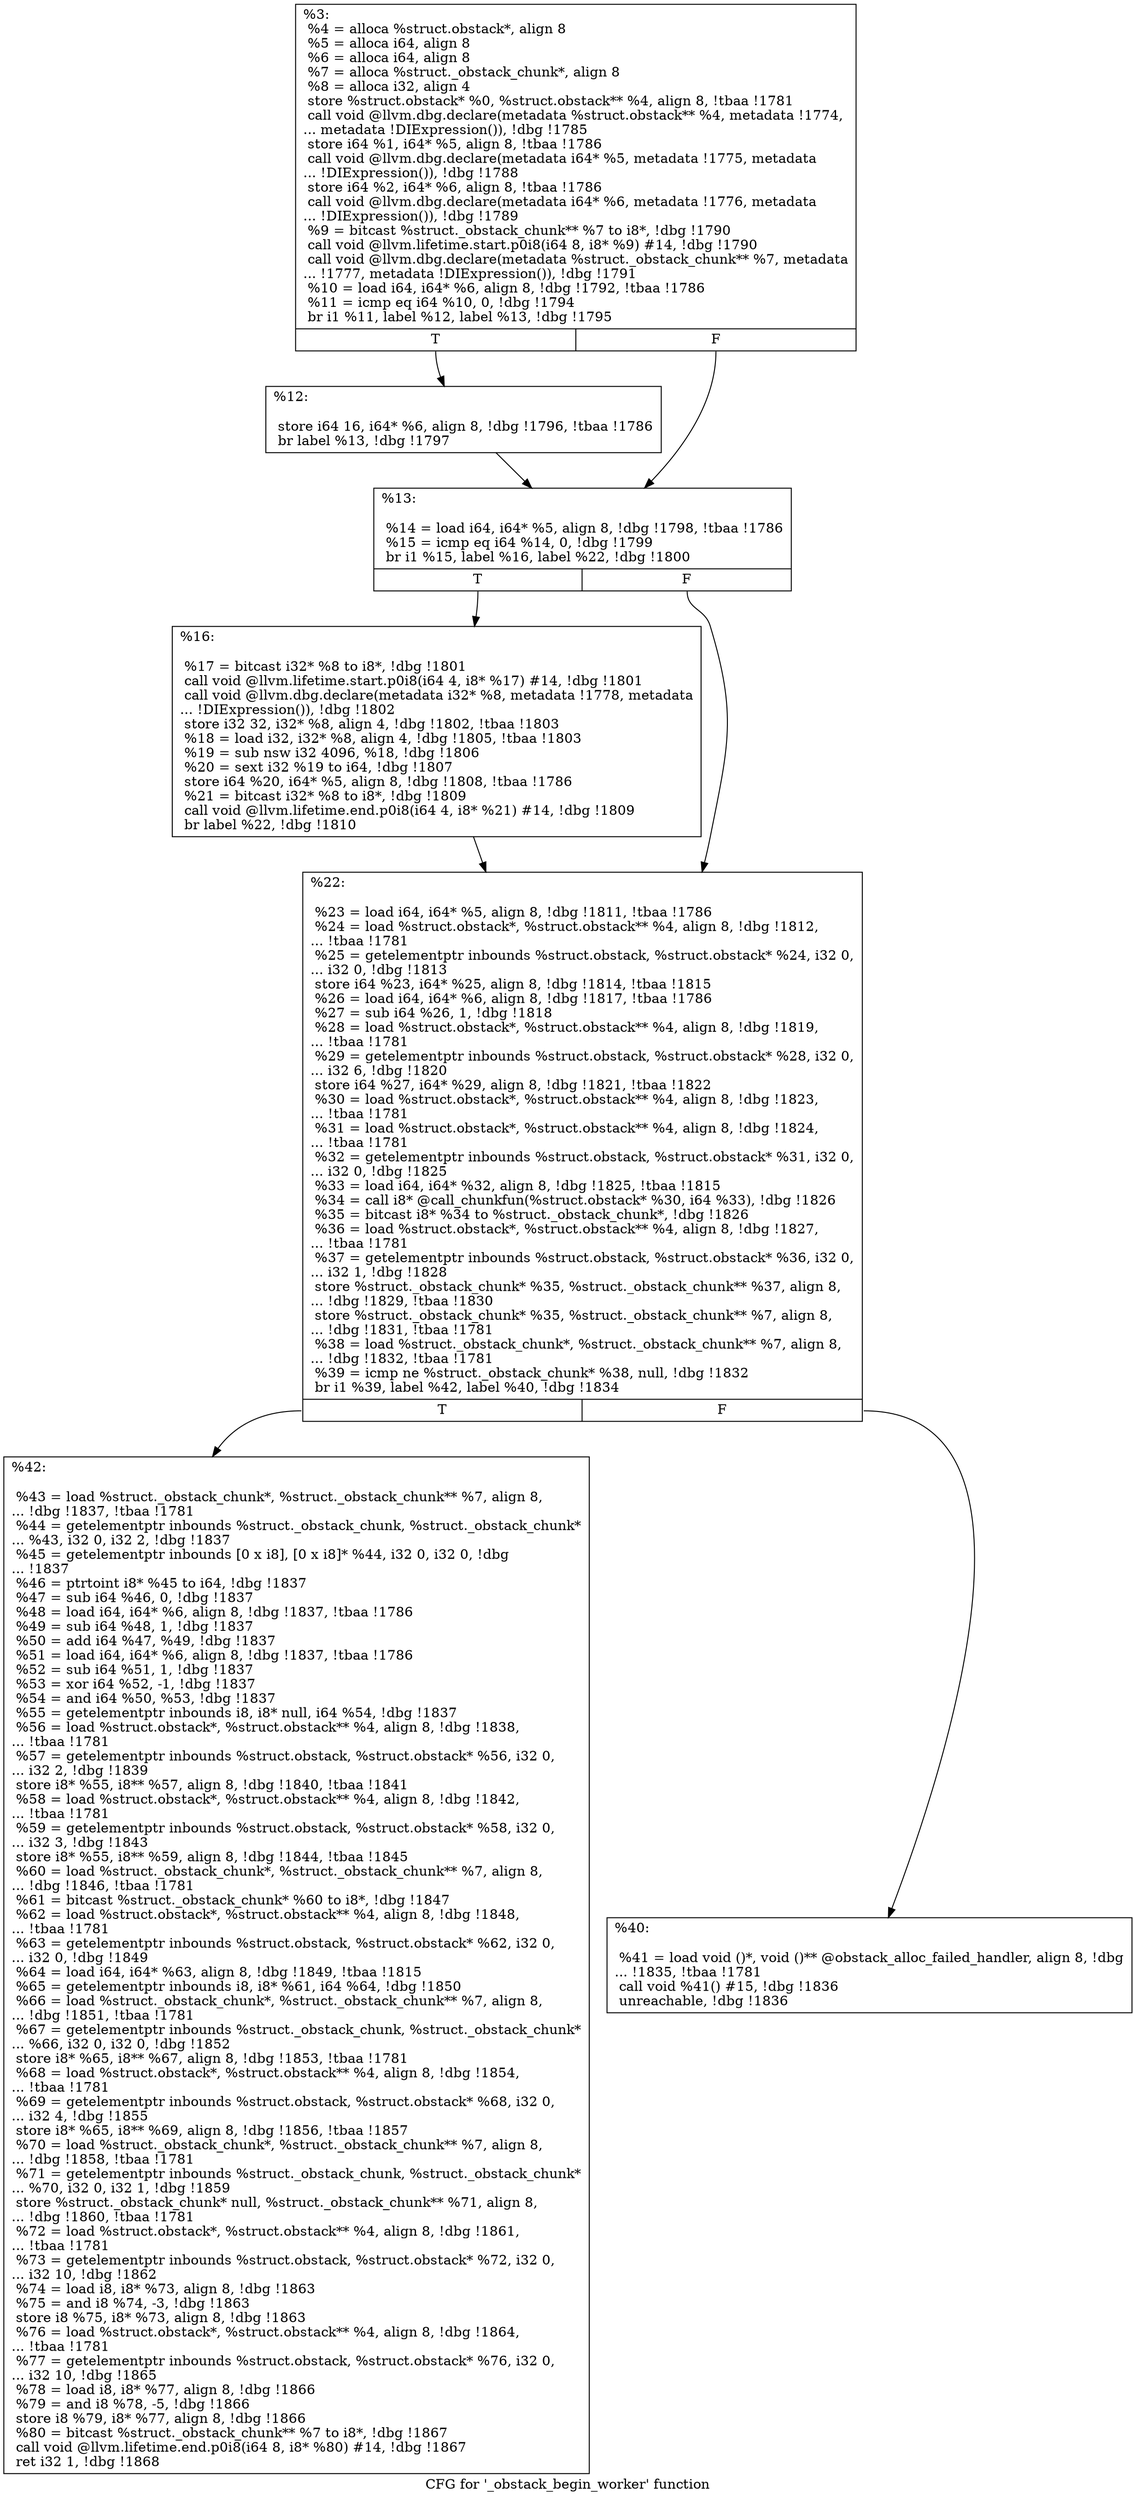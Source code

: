 digraph "CFG for '_obstack_begin_worker' function" {
	label="CFG for '_obstack_begin_worker' function";

	Node0x23336f0 [shape=record,label="{%3:\l  %4 = alloca %struct.obstack*, align 8\l  %5 = alloca i64, align 8\l  %6 = alloca i64, align 8\l  %7 = alloca %struct._obstack_chunk*, align 8\l  %8 = alloca i32, align 4\l  store %struct.obstack* %0, %struct.obstack** %4, align 8, !tbaa !1781\l  call void @llvm.dbg.declare(metadata %struct.obstack** %4, metadata !1774,\l... metadata !DIExpression()), !dbg !1785\l  store i64 %1, i64* %5, align 8, !tbaa !1786\l  call void @llvm.dbg.declare(metadata i64* %5, metadata !1775, metadata\l... !DIExpression()), !dbg !1788\l  store i64 %2, i64* %6, align 8, !tbaa !1786\l  call void @llvm.dbg.declare(metadata i64* %6, metadata !1776, metadata\l... !DIExpression()), !dbg !1789\l  %9 = bitcast %struct._obstack_chunk** %7 to i8*, !dbg !1790\l  call void @llvm.lifetime.start.p0i8(i64 8, i8* %9) #14, !dbg !1790\l  call void @llvm.dbg.declare(metadata %struct._obstack_chunk** %7, metadata\l... !1777, metadata !DIExpression()), !dbg !1791\l  %10 = load i64, i64* %6, align 8, !dbg !1792, !tbaa !1786\l  %11 = icmp eq i64 %10, 0, !dbg !1794\l  br i1 %11, label %12, label %13, !dbg !1795\l|{<s0>T|<s1>F}}"];
	Node0x23336f0:s0 -> Node0x2335510;
	Node0x23336f0:s1 -> Node0x2335560;
	Node0x2335510 [shape=record,label="{%12:\l\l  store i64 16, i64* %6, align 8, !dbg !1796, !tbaa !1786\l  br label %13, !dbg !1797\l}"];
	Node0x2335510 -> Node0x2335560;
	Node0x2335560 [shape=record,label="{%13:\l\l  %14 = load i64, i64* %5, align 8, !dbg !1798, !tbaa !1786\l  %15 = icmp eq i64 %14, 0, !dbg !1799\l  br i1 %15, label %16, label %22, !dbg !1800\l|{<s0>T|<s1>F}}"];
	Node0x2335560:s0 -> Node0x23355b0;
	Node0x2335560:s1 -> Node0x2335600;
	Node0x23355b0 [shape=record,label="{%16:\l\l  %17 = bitcast i32* %8 to i8*, !dbg !1801\l  call void @llvm.lifetime.start.p0i8(i64 4, i8* %17) #14, !dbg !1801\l  call void @llvm.dbg.declare(metadata i32* %8, metadata !1778, metadata\l... !DIExpression()), !dbg !1802\l  store i32 32, i32* %8, align 4, !dbg !1802, !tbaa !1803\l  %18 = load i32, i32* %8, align 4, !dbg !1805, !tbaa !1803\l  %19 = sub nsw i32 4096, %18, !dbg !1806\l  %20 = sext i32 %19 to i64, !dbg !1807\l  store i64 %20, i64* %5, align 8, !dbg !1808, !tbaa !1786\l  %21 = bitcast i32* %8 to i8*, !dbg !1809\l  call void @llvm.lifetime.end.p0i8(i64 4, i8* %21) #14, !dbg !1809\l  br label %22, !dbg !1810\l}"];
	Node0x23355b0 -> Node0x2335600;
	Node0x2335600 [shape=record,label="{%22:\l\l  %23 = load i64, i64* %5, align 8, !dbg !1811, !tbaa !1786\l  %24 = load %struct.obstack*, %struct.obstack** %4, align 8, !dbg !1812,\l... !tbaa !1781\l  %25 = getelementptr inbounds %struct.obstack, %struct.obstack* %24, i32 0,\l... i32 0, !dbg !1813\l  store i64 %23, i64* %25, align 8, !dbg !1814, !tbaa !1815\l  %26 = load i64, i64* %6, align 8, !dbg !1817, !tbaa !1786\l  %27 = sub i64 %26, 1, !dbg !1818\l  %28 = load %struct.obstack*, %struct.obstack** %4, align 8, !dbg !1819,\l... !tbaa !1781\l  %29 = getelementptr inbounds %struct.obstack, %struct.obstack* %28, i32 0,\l... i32 6, !dbg !1820\l  store i64 %27, i64* %29, align 8, !dbg !1821, !tbaa !1822\l  %30 = load %struct.obstack*, %struct.obstack** %4, align 8, !dbg !1823,\l... !tbaa !1781\l  %31 = load %struct.obstack*, %struct.obstack** %4, align 8, !dbg !1824,\l... !tbaa !1781\l  %32 = getelementptr inbounds %struct.obstack, %struct.obstack* %31, i32 0,\l... i32 0, !dbg !1825\l  %33 = load i64, i64* %32, align 8, !dbg !1825, !tbaa !1815\l  %34 = call i8* @call_chunkfun(%struct.obstack* %30, i64 %33), !dbg !1826\l  %35 = bitcast i8* %34 to %struct._obstack_chunk*, !dbg !1826\l  %36 = load %struct.obstack*, %struct.obstack** %4, align 8, !dbg !1827,\l... !tbaa !1781\l  %37 = getelementptr inbounds %struct.obstack, %struct.obstack* %36, i32 0,\l... i32 1, !dbg !1828\l  store %struct._obstack_chunk* %35, %struct._obstack_chunk** %37, align 8,\l... !dbg !1829, !tbaa !1830\l  store %struct._obstack_chunk* %35, %struct._obstack_chunk** %7, align 8,\l... !dbg !1831, !tbaa !1781\l  %38 = load %struct._obstack_chunk*, %struct._obstack_chunk** %7, align 8,\l... !dbg !1832, !tbaa !1781\l  %39 = icmp ne %struct._obstack_chunk* %38, null, !dbg !1832\l  br i1 %39, label %42, label %40, !dbg !1834\l|{<s0>T|<s1>F}}"];
	Node0x2335600:s0 -> Node0x23356a0;
	Node0x2335600:s1 -> Node0x2335650;
	Node0x2335650 [shape=record,label="{%40:\l\l  %41 = load void ()*, void ()** @obstack_alloc_failed_handler, align 8, !dbg\l... !1835, !tbaa !1781\l  call void %41() #15, !dbg !1836\l  unreachable, !dbg !1836\l}"];
	Node0x23356a0 [shape=record,label="{%42:\l\l  %43 = load %struct._obstack_chunk*, %struct._obstack_chunk** %7, align 8,\l... !dbg !1837, !tbaa !1781\l  %44 = getelementptr inbounds %struct._obstack_chunk, %struct._obstack_chunk*\l... %43, i32 0, i32 2, !dbg !1837\l  %45 = getelementptr inbounds [0 x i8], [0 x i8]* %44, i32 0, i32 0, !dbg\l... !1837\l  %46 = ptrtoint i8* %45 to i64, !dbg !1837\l  %47 = sub i64 %46, 0, !dbg !1837\l  %48 = load i64, i64* %6, align 8, !dbg !1837, !tbaa !1786\l  %49 = sub i64 %48, 1, !dbg !1837\l  %50 = add i64 %47, %49, !dbg !1837\l  %51 = load i64, i64* %6, align 8, !dbg !1837, !tbaa !1786\l  %52 = sub i64 %51, 1, !dbg !1837\l  %53 = xor i64 %52, -1, !dbg !1837\l  %54 = and i64 %50, %53, !dbg !1837\l  %55 = getelementptr inbounds i8, i8* null, i64 %54, !dbg !1837\l  %56 = load %struct.obstack*, %struct.obstack** %4, align 8, !dbg !1838,\l... !tbaa !1781\l  %57 = getelementptr inbounds %struct.obstack, %struct.obstack* %56, i32 0,\l... i32 2, !dbg !1839\l  store i8* %55, i8** %57, align 8, !dbg !1840, !tbaa !1841\l  %58 = load %struct.obstack*, %struct.obstack** %4, align 8, !dbg !1842,\l... !tbaa !1781\l  %59 = getelementptr inbounds %struct.obstack, %struct.obstack* %58, i32 0,\l... i32 3, !dbg !1843\l  store i8* %55, i8** %59, align 8, !dbg !1844, !tbaa !1845\l  %60 = load %struct._obstack_chunk*, %struct._obstack_chunk** %7, align 8,\l... !dbg !1846, !tbaa !1781\l  %61 = bitcast %struct._obstack_chunk* %60 to i8*, !dbg !1847\l  %62 = load %struct.obstack*, %struct.obstack** %4, align 8, !dbg !1848,\l... !tbaa !1781\l  %63 = getelementptr inbounds %struct.obstack, %struct.obstack* %62, i32 0,\l... i32 0, !dbg !1849\l  %64 = load i64, i64* %63, align 8, !dbg !1849, !tbaa !1815\l  %65 = getelementptr inbounds i8, i8* %61, i64 %64, !dbg !1850\l  %66 = load %struct._obstack_chunk*, %struct._obstack_chunk** %7, align 8,\l... !dbg !1851, !tbaa !1781\l  %67 = getelementptr inbounds %struct._obstack_chunk, %struct._obstack_chunk*\l... %66, i32 0, i32 0, !dbg !1852\l  store i8* %65, i8** %67, align 8, !dbg !1853, !tbaa !1781\l  %68 = load %struct.obstack*, %struct.obstack** %4, align 8, !dbg !1854,\l... !tbaa !1781\l  %69 = getelementptr inbounds %struct.obstack, %struct.obstack* %68, i32 0,\l... i32 4, !dbg !1855\l  store i8* %65, i8** %69, align 8, !dbg !1856, !tbaa !1857\l  %70 = load %struct._obstack_chunk*, %struct._obstack_chunk** %7, align 8,\l... !dbg !1858, !tbaa !1781\l  %71 = getelementptr inbounds %struct._obstack_chunk, %struct._obstack_chunk*\l... %70, i32 0, i32 1, !dbg !1859\l  store %struct._obstack_chunk* null, %struct._obstack_chunk** %71, align 8,\l... !dbg !1860, !tbaa !1781\l  %72 = load %struct.obstack*, %struct.obstack** %4, align 8, !dbg !1861,\l... !tbaa !1781\l  %73 = getelementptr inbounds %struct.obstack, %struct.obstack* %72, i32 0,\l... i32 10, !dbg !1862\l  %74 = load i8, i8* %73, align 8, !dbg !1863\l  %75 = and i8 %74, -3, !dbg !1863\l  store i8 %75, i8* %73, align 8, !dbg !1863\l  %76 = load %struct.obstack*, %struct.obstack** %4, align 8, !dbg !1864,\l... !tbaa !1781\l  %77 = getelementptr inbounds %struct.obstack, %struct.obstack* %76, i32 0,\l... i32 10, !dbg !1865\l  %78 = load i8, i8* %77, align 8, !dbg !1866\l  %79 = and i8 %78, -5, !dbg !1866\l  store i8 %79, i8* %77, align 8, !dbg !1866\l  %80 = bitcast %struct._obstack_chunk** %7 to i8*, !dbg !1867\l  call void @llvm.lifetime.end.p0i8(i64 8, i8* %80) #14, !dbg !1867\l  ret i32 1, !dbg !1868\l}"];
}
